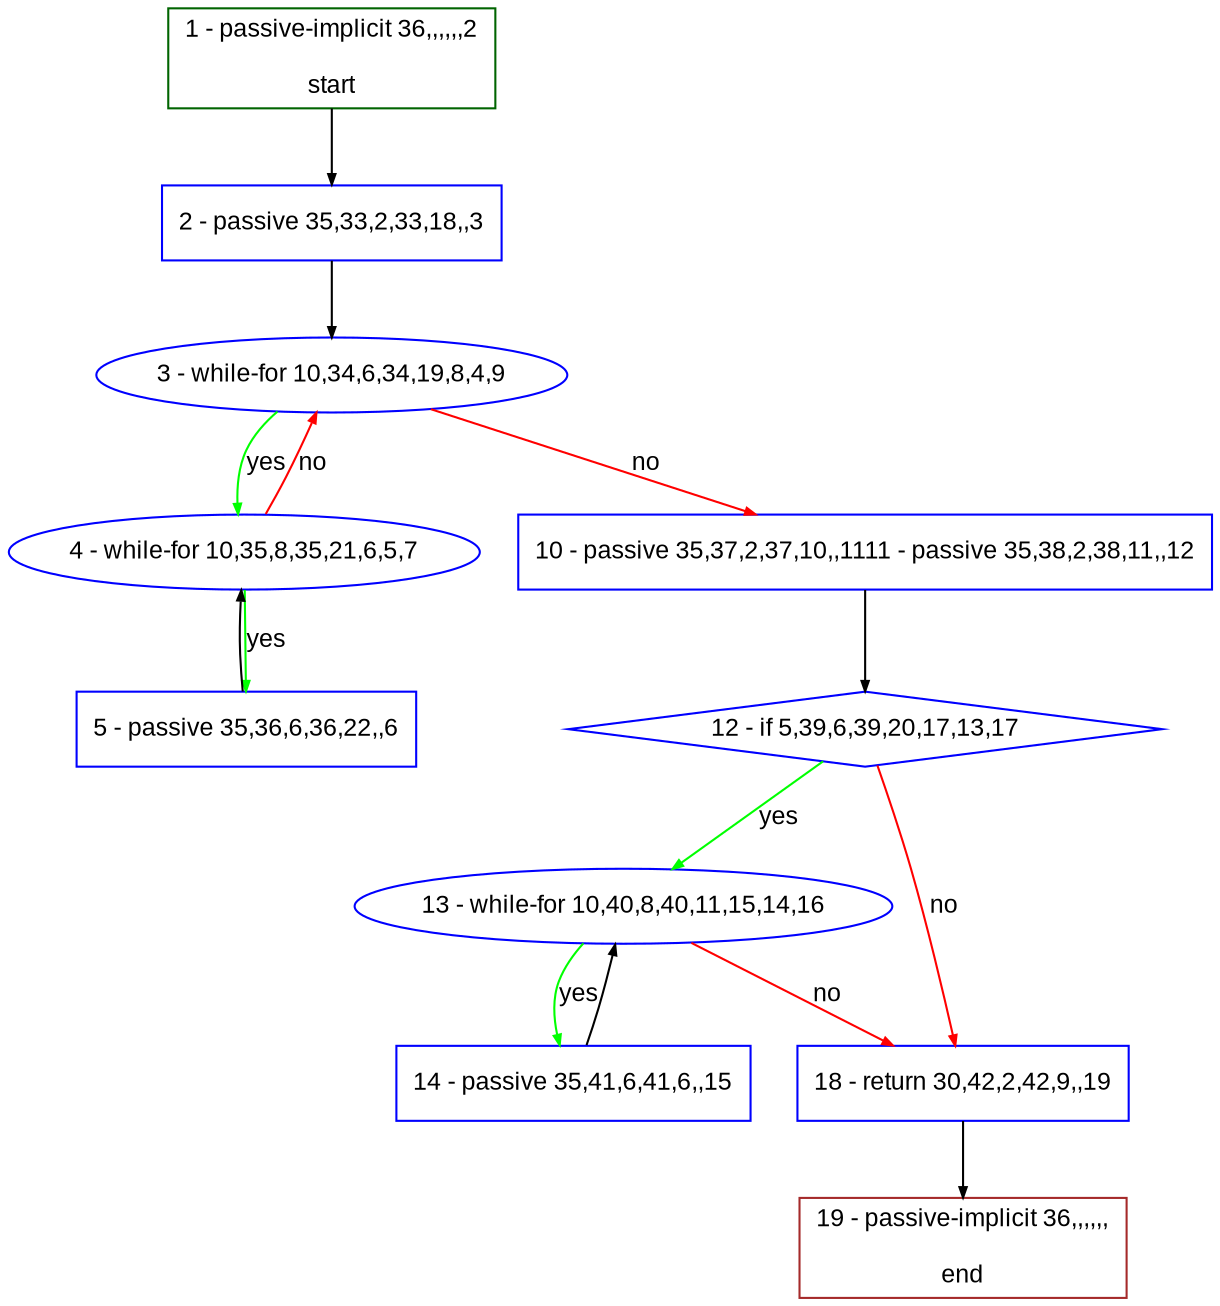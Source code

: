 digraph "" {
  graph [bgcolor="white", fillcolor="#FFFFCC", pack="true", packmode="clust", fontname="Arial", label="", fontsize="12", compound="true", style="rounded,filled"];
  node [node_initialized="no", fillcolor="white", fontname="Arial", label="", color="grey", fontsize="12", fixedsize="false", compound="true", shape="rectangle", style="filled"];
  edge [arrowtail="none", lhead="", fontcolor="black", fontname="Arial", label="", color="black", fontsize="12", arrowhead="normal", arrowsize="0.5", compound="true", ltail="", dir="forward"];
  __N1 [fillcolor="#ffffff", label="2 - passive 35,33,2,33,18,,3", color="#0000ff", shape="box", style="filled"];
  __N2 [fillcolor="#ffffff", label="1 - passive-implicit 36,,,,,,2\n\nstart", color="#006400", shape="box", style="filled"];
  __N3 [fillcolor="#ffffff", label="3 - while-for 10,34,6,34,19,8,4,9", color="#0000ff", shape="oval", style="filled"];
  __N4 [fillcolor="#ffffff", label="4 - while-for 10,35,8,35,21,6,5,7", color="#0000ff", shape="oval", style="filled"];
  __N5 [fillcolor="#ffffff", label="10 - passive 35,37,2,37,10,,1111 - passive 35,38,2,38,11,,12", color="#0000ff", shape="box", style="filled"];
  __N6 [fillcolor="#ffffff", label="5 - passive 35,36,6,36,22,,6", color="#0000ff", shape="box", style="filled"];
  __N7 [fillcolor="#ffffff", label="12 - if 5,39,6,39,20,17,13,17", color="#0000ff", shape="diamond", style="filled"];
  __N8 [fillcolor="#ffffff", label="13 - while-for 10,40,8,40,11,15,14,16", color="#0000ff", shape="oval", style="filled"];
  __N9 [fillcolor="#ffffff", label="18 - return 30,42,2,42,9,,19", color="#0000ff", shape="box", style="filled"];
  __N10 [fillcolor="#ffffff", label="14 - passive 35,41,6,41,6,,15", color="#0000ff", shape="box", style="filled"];
  __N11 [fillcolor="#ffffff", label="19 - passive-implicit 36,,,,,,\n\nend", color="#a52a2a", shape="box", style="filled"];
  __N2 -> __N1 [arrowtail="none", color="#000000", label="", arrowhead="normal", dir="forward"];
  __N1 -> __N3 [arrowtail="none", color="#000000", label="", arrowhead="normal", dir="forward"];
  __N3 -> __N4 [arrowtail="none", color="#00ff00", label="yes", arrowhead="normal", dir="forward"];
  __N4 -> __N3 [arrowtail="none", color="#ff0000", label="no", arrowhead="normal", dir="forward"];
  __N3 -> __N5 [arrowtail="none", color="#ff0000", label="no", arrowhead="normal", dir="forward"];
  __N4 -> __N6 [arrowtail="none", color="#00ff00", label="yes", arrowhead="normal", dir="forward"];
  __N6 -> __N4 [arrowtail="none", color="#000000", label="", arrowhead="normal", dir="forward"];
  __N5 -> __N7 [arrowtail="none", color="#000000", label="", arrowhead="normal", dir="forward"];
  __N7 -> __N8 [arrowtail="none", color="#00ff00", label="yes", arrowhead="normal", dir="forward"];
  __N7 -> __N9 [arrowtail="none", color="#ff0000", label="no", arrowhead="normal", dir="forward"];
  __N8 -> __N10 [arrowtail="none", color="#00ff00", label="yes", arrowhead="normal", dir="forward"];
  __N10 -> __N8 [arrowtail="none", color="#000000", label="", arrowhead="normal", dir="forward"];
  __N8 -> __N9 [arrowtail="none", color="#ff0000", label="no", arrowhead="normal", dir="forward"];
  __N9 -> __N11 [arrowtail="none", color="#000000", label="", arrowhead="normal", dir="forward"];
}
